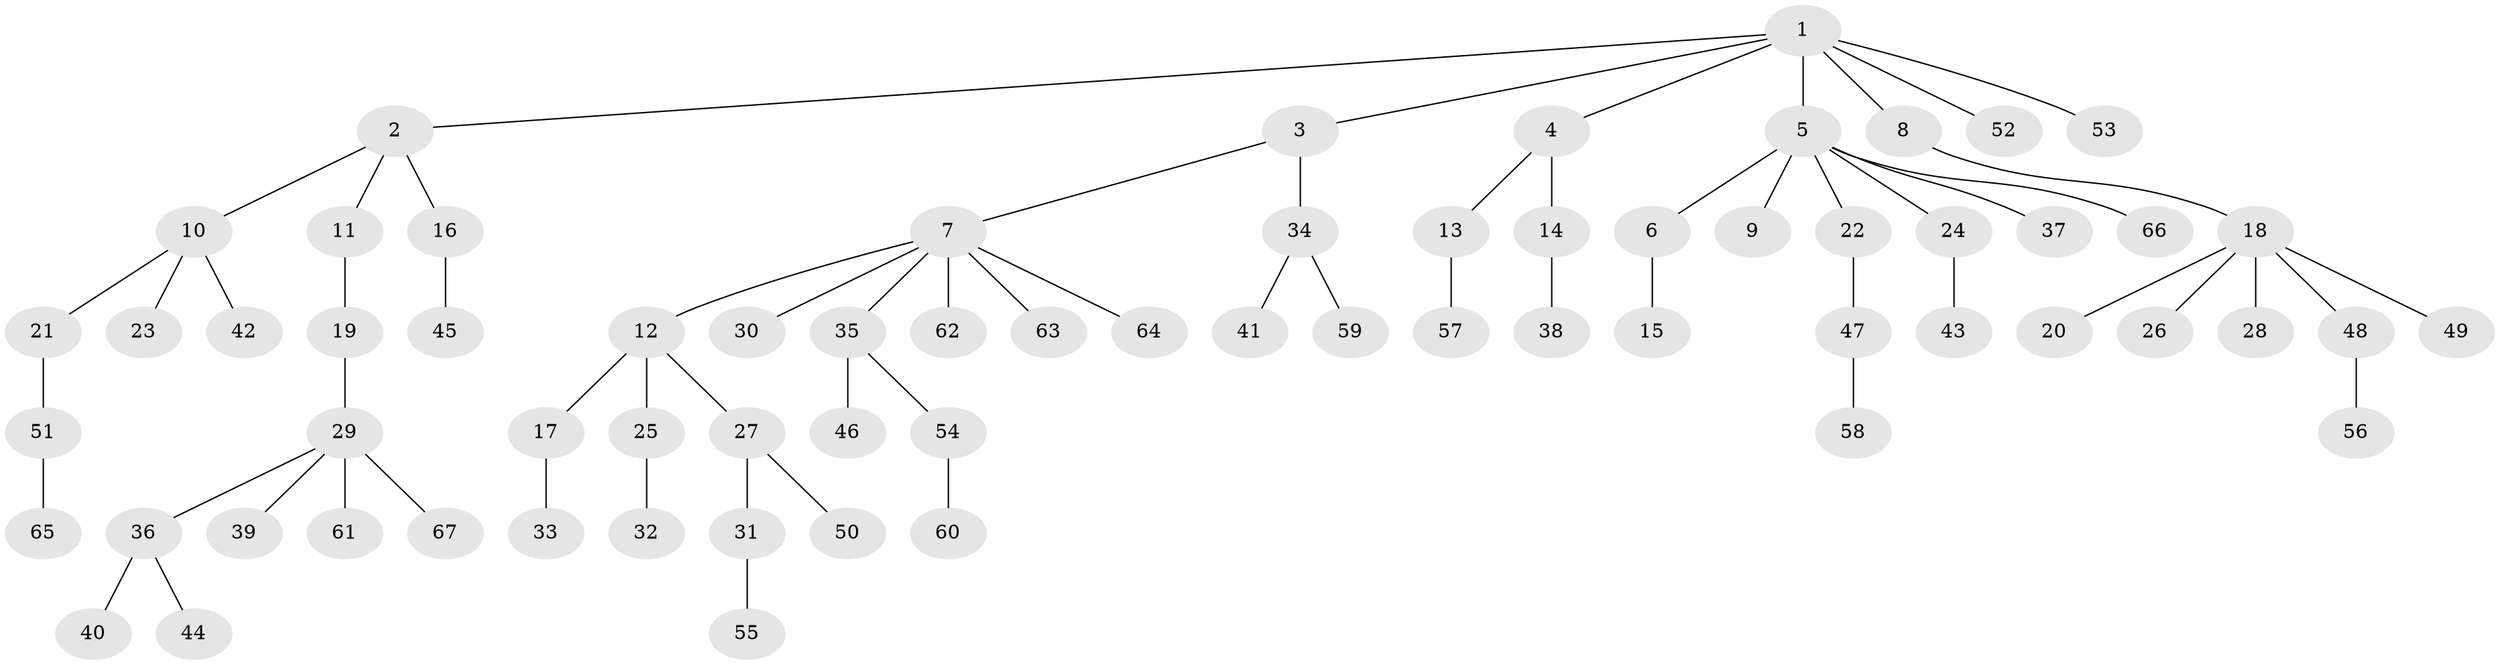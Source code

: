 // Generated by graph-tools (version 1.1) at 2025/15/03/09/25 04:15:39]
// undirected, 67 vertices, 66 edges
graph export_dot {
graph [start="1"]
  node [color=gray90,style=filled];
  1;
  2;
  3;
  4;
  5;
  6;
  7;
  8;
  9;
  10;
  11;
  12;
  13;
  14;
  15;
  16;
  17;
  18;
  19;
  20;
  21;
  22;
  23;
  24;
  25;
  26;
  27;
  28;
  29;
  30;
  31;
  32;
  33;
  34;
  35;
  36;
  37;
  38;
  39;
  40;
  41;
  42;
  43;
  44;
  45;
  46;
  47;
  48;
  49;
  50;
  51;
  52;
  53;
  54;
  55;
  56;
  57;
  58;
  59;
  60;
  61;
  62;
  63;
  64;
  65;
  66;
  67;
  1 -- 2;
  1 -- 3;
  1 -- 4;
  1 -- 5;
  1 -- 8;
  1 -- 52;
  1 -- 53;
  2 -- 10;
  2 -- 11;
  2 -- 16;
  3 -- 7;
  3 -- 34;
  4 -- 13;
  4 -- 14;
  5 -- 6;
  5 -- 9;
  5 -- 22;
  5 -- 24;
  5 -- 37;
  5 -- 66;
  6 -- 15;
  7 -- 12;
  7 -- 30;
  7 -- 35;
  7 -- 62;
  7 -- 63;
  7 -- 64;
  8 -- 18;
  10 -- 21;
  10 -- 23;
  10 -- 42;
  11 -- 19;
  12 -- 17;
  12 -- 25;
  12 -- 27;
  13 -- 57;
  14 -- 38;
  16 -- 45;
  17 -- 33;
  18 -- 20;
  18 -- 26;
  18 -- 28;
  18 -- 48;
  18 -- 49;
  19 -- 29;
  21 -- 51;
  22 -- 47;
  24 -- 43;
  25 -- 32;
  27 -- 31;
  27 -- 50;
  29 -- 36;
  29 -- 39;
  29 -- 61;
  29 -- 67;
  31 -- 55;
  34 -- 41;
  34 -- 59;
  35 -- 46;
  35 -- 54;
  36 -- 40;
  36 -- 44;
  47 -- 58;
  48 -- 56;
  51 -- 65;
  54 -- 60;
}
